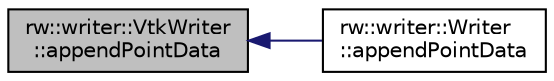 digraph "rw::writer::VtkWriter::appendPointData"
{
  edge [fontname="Helvetica",fontsize="10",labelfontname="Helvetica",labelfontsize="10"];
  node [fontname="Helvetica",fontsize="10",shape=record];
  rankdir="LR";
  Node25 [label="rw::writer::VtkWriter\l::appendPointData",height=0.2,width=0.4,color="black", fillcolor="grey75", style="filled", fontcolor="black"];
  Node25 -> Node26 [dir="back",color="midnightblue",fontsize="10",style="solid",fontname="Helvetica"];
  Node26 [label="rw::writer::Writer\l::appendPointData",height=0.2,width=0.4,color="black", fillcolor="white", style="filled",URL="$classrw_1_1writer_1_1Writer.html#a4eb934acd3104065ef39569ea12c600f",tooltip="Writes the scalar point data to the file. "];
}
